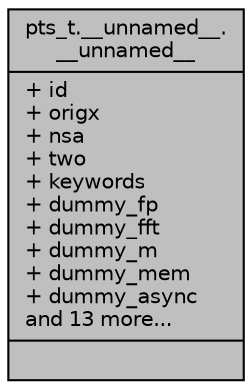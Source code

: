 digraph "pts_t.__unnamed__.__unnamed__"
{
 // INTERACTIVE_SVG=YES
  bgcolor="transparent";
  edge [fontname="Helvetica",fontsize="10",labelfontname="Helvetica",labelfontsize="10"];
  node [fontname="Helvetica",fontsize="10",shape=record];
  Node198 [label="{pts_t.__unnamed__.\l__unnamed__\n|+ id\l+ origx\l+ nsa\l+ two\l+ keywords\l+ dummy_fp\l+ dummy_fft\l+ dummy_m\l+ dummy_mem\l+ dummy_async\land 13 more...\l|}",height=0.2,width=0.4,color="black", fillcolor="grey75", style="filled", fontcolor="black"];
}
